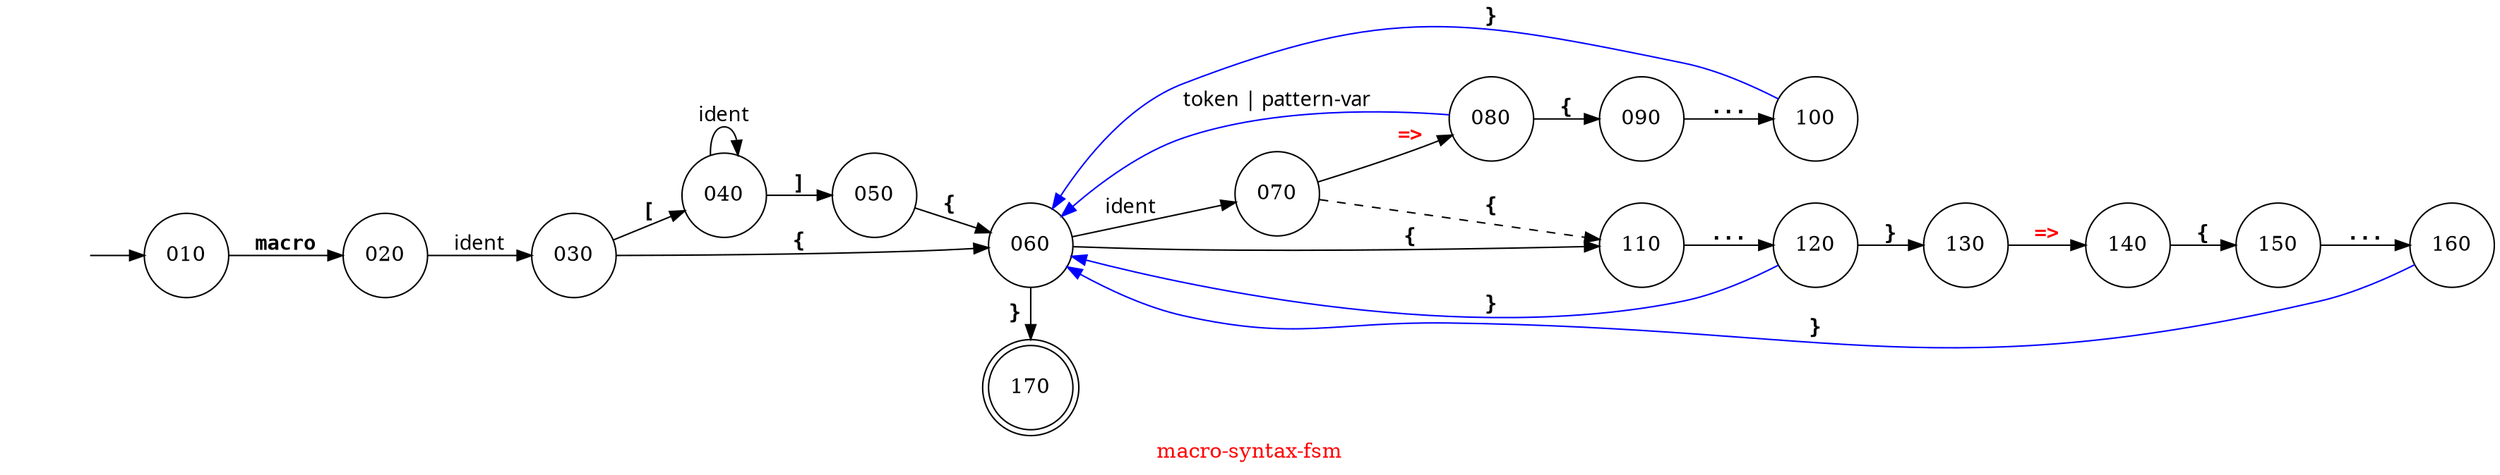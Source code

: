 // Copyright (C) 2007 - 2015 Robert Nielsen <robert@dakota.org>
//
// Licensed under the Apache License, Version 2.0 (the "License");
// you may not use this file except in compliance with the License.
// You may obtain a copy of the License at
//
//      http://www.apache.org/licenses/LICENSE-2.0
//
// Unless required by applicable law or agreed to in writing, software
// distributed under the License is distributed on an "AS IS" BASIS,
// WITHOUT WARRANTIES OR CONDITIONS OF ANY KIND, either express or implied.
// See the License for the specific language governing permissions and
// limitations under the License.

digraph "macro-syntax-fsm"
{
  graph [ label = "\G", fontcolor = red ];
  graph [ rankdir = "LR",
          center = true,
          //size = "7.5,10",
          ];

  //node [ shape = circle, label = "", width = 0.25 ];
  // OR
  node [ shape = circle ];

  edge [ fontname = "courier" ];

  000 [ style = invis ];
  170 [ shape = doublecircle ];

  000 -> 010;
  010 -> 020 [ label = "macro", fontname = "courier-bold" ];
  020 -> 030 [ label = "ident", fontname = "courier-italic" ];
  030 -> 040 [ label = "[", fontname = "courier-bold" ];
  030 -> 060 [ label = "{", fontname = "courier-bold" ];
  040 -> 040 [ label = "ident", fontname = "courier-italic" ];
  040 -> 050 [ label = "]", fontname = "courier-bold" ];
  050 -> 060 [ label = "{", fontname = "courier-bold" ];

  060 -> 070 [ label = "ident", fontname = "courier-italic" ];
  060 -> 110 [ label = "{", fontname = "courier-bold" ];
  060 -> 170 [ label = "}", fontname = "courier-bold" ];
  070 -> 080 [ label = "=>", fontname = "courier-bold", fontcolor = red ];
  070 -> 110 [ label = "{", fontname = "courier-bold", style = dashed ];
  080 -> 060 [ label = "token | pattern-var", fontname = "courier-italic", color = blue, weight = 0.0 ]; // back

  080 -> 090 [ label = "{", fontname = "courier-bold" ];
  090 -> 100 [ label = "...", fontname = "courier-bold" ];
  100 -> 060 [ label = "}", fontname = "courier-bold", color = blue, weight = 0.0 ]; // back
  
  110 -> 120 [ label = "...", fontname = "courier-bold" ];
  120 -> 130 [ label = "}", fontname = "courier-bold" ];
  120 -> 060 [ label = "}", fontname = "courier-bold", color = blue, weight = 0.0 ]; // back
  
  130 -> 140 [ label = "=>", fontname = "courier-bold", fontcolor = red ];
  140 -> 150 [ label = "{", fontname = "courier-bold" ];
  150 -> 160 [ label = "...", fontname = "courier-bold" ];
  160 -> 060 [ label = "}", fontname = "courier-bold", color = blue, weight = 0.0 ]; // back

  subgraph { graph [ rank = same ]; 060; 170; }
  subgraph { graph [ rank = same ]; 090; 110; }
}

